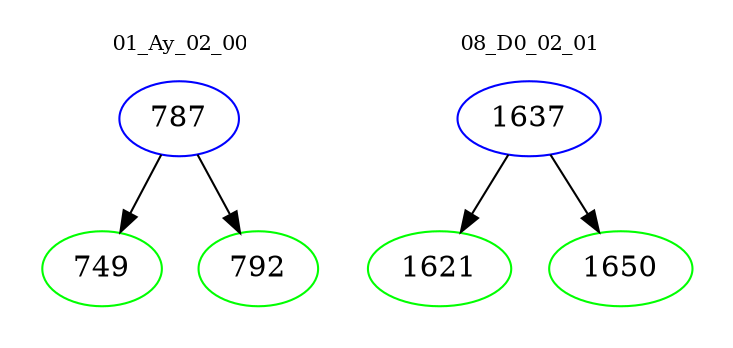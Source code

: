 digraph{
subgraph cluster_0 {
color = white
label = "01_Ay_02_00";
fontsize=10;
T0_787 [label="787", color="blue"]
T0_787 -> T0_749 [color="black"]
T0_749 [label="749", color="green"]
T0_787 -> T0_792 [color="black"]
T0_792 [label="792", color="green"]
}
subgraph cluster_1 {
color = white
label = "08_D0_02_01";
fontsize=10;
T1_1637 [label="1637", color="blue"]
T1_1637 -> T1_1621 [color="black"]
T1_1621 [label="1621", color="green"]
T1_1637 -> T1_1650 [color="black"]
T1_1650 [label="1650", color="green"]
}
}
